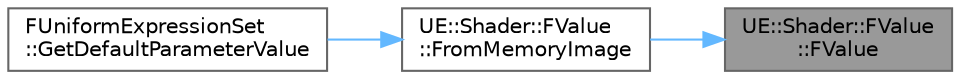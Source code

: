 digraph "UE::Shader::FValue::FValue"
{
 // INTERACTIVE_SVG=YES
 // LATEX_PDF_SIZE
  bgcolor="transparent";
  edge [fontname=Helvetica,fontsize=10,labelfontname=Helvetica,labelfontsize=10];
  node [fontname=Helvetica,fontsize=10,shape=box,height=0.2,width=0.4];
  rankdir="RL";
  Node1 [id="Node000001",label="UE::Shader::FValue\l::FValue",height=0.2,width=0.4,color="gray40", fillcolor="grey60", style="filled", fontcolor="black",tooltip=" "];
  Node1 -> Node2 [id="edge1_Node000001_Node000002",dir="back",color="steelblue1",style="solid",tooltip=" "];
  Node2 [id="Node000002",label="UE::Shader::FValue\l::FromMemoryImage",height=0.2,width=0.4,color="grey40", fillcolor="white", style="filled",URL="$d6/d66/structUE_1_1Shader_1_1FValue.html#a5052914c612dda3424286cc33a1e5292",tooltip=" "];
  Node2 -> Node3 [id="edge2_Node000002_Node000003",dir="back",color="steelblue1",style="solid",tooltip=" "];
  Node3 [id="Node000003",label="FUniformExpressionSet\l::GetDefaultParameterValue",height=0.2,width=0.4,color="grey40", fillcolor="white", style="filled",URL="$d7/dd4/classFUniformExpressionSet.html#a83cbe236f2b6b90d3de712f43e610e23",tooltip=" "];
}
